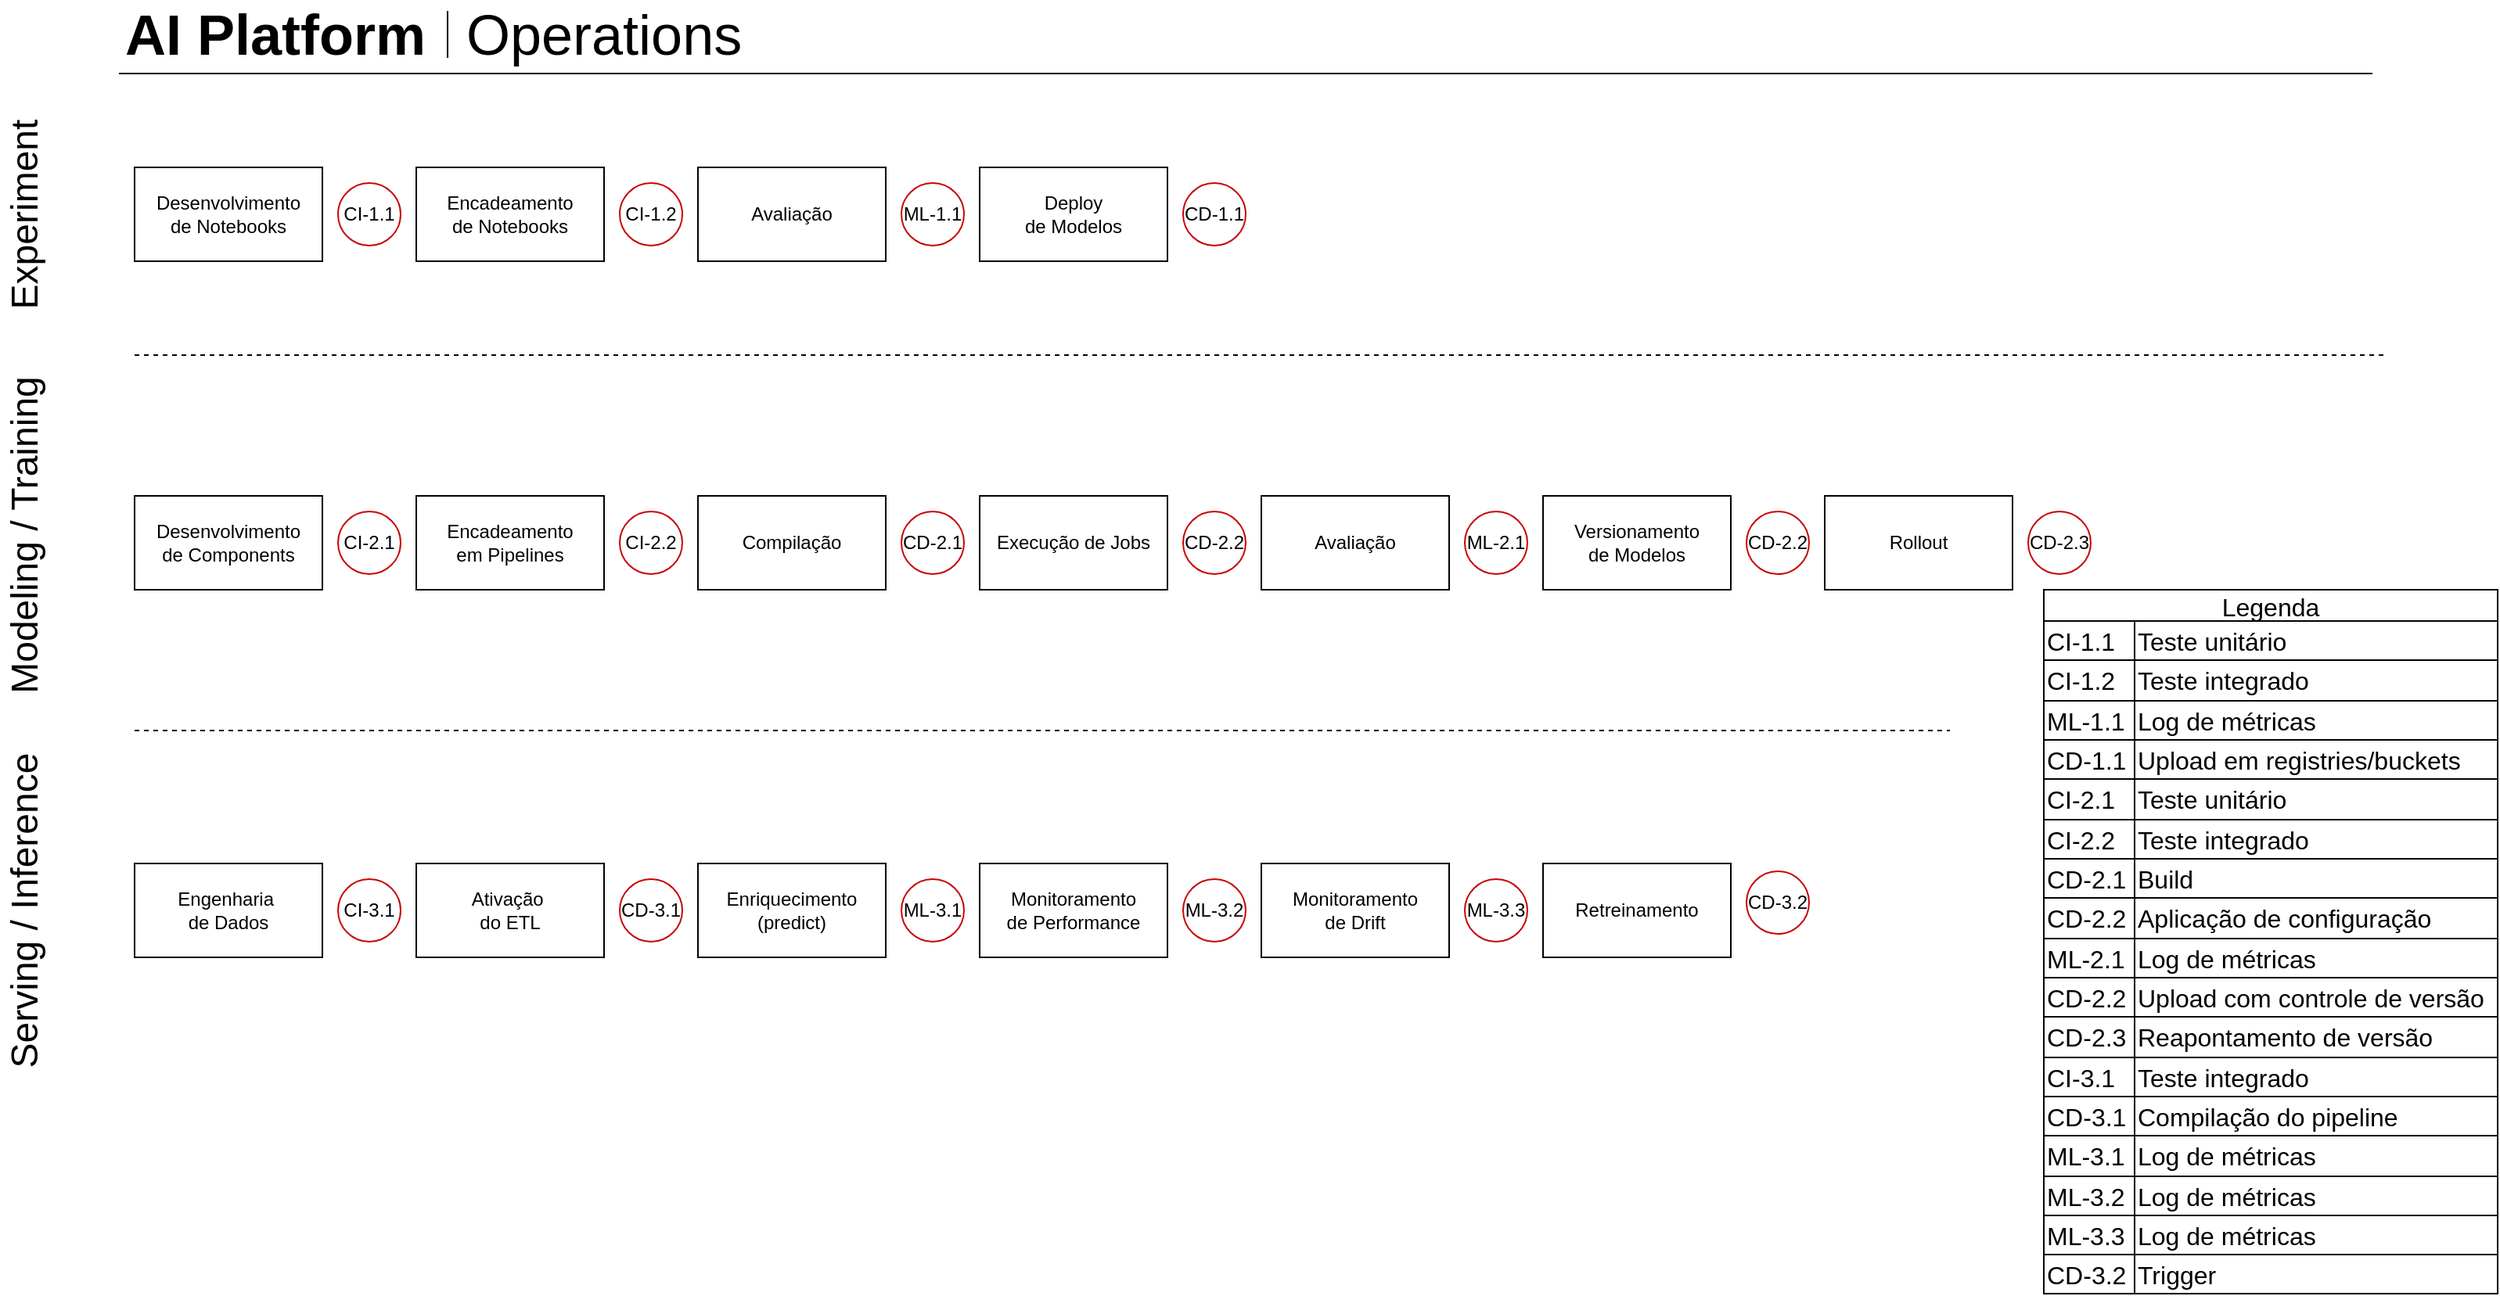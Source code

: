 <mxfile version="25.0.1">
  <diagram name="Page-1" id="199fWJRK1vc3moUDYdQ4">
    <mxGraphModel dx="1671" dy="976" grid="1" gridSize="10" guides="1" tooltips="1" connect="1" arrows="1" fold="1" page="1" pageScale="1" pageWidth="1600" pageHeight="900" math="0" shadow="0">
      <root>
        <mxCell id="0" />
        <mxCell id="1" parent="0" />
        <mxCell id="eyP7jL1zlivogUxFEyrx-1" value="" style="endArrow=none;html=1;rounded=0;" edge="1" parent="1">
          <mxGeometry width="50" height="50" relative="1" as="geometry">
            <mxPoint x="80" y="120" as="sourcePoint" />
            <mxPoint x="1520" y="120" as="targetPoint" />
          </mxGeometry>
        </mxCell>
        <mxCell id="eyP7jL1zlivogUxFEyrx-2" value="AI Platform" style="text;html=1;align=center;verticalAlign=middle;whiteSpace=wrap;rounded=0;fontSize=36;fontStyle=1" vertex="1" parent="1">
          <mxGeometry x="60" y="80" width="240" height="30" as="geometry" />
        </mxCell>
        <mxCell id="eyP7jL1zlivogUxFEyrx-3" value="Operations" style="text;html=1;align=left;verticalAlign=middle;whiteSpace=wrap;rounded=0;fontSize=36;fontStyle=0" vertex="1" parent="1">
          <mxGeometry x="300" y="80" width="240" height="30" as="geometry" />
        </mxCell>
        <mxCell id="eyP7jL1zlivogUxFEyrx-4" value="" style="endArrow=none;html=1;rounded=0;" edge="1" parent="1">
          <mxGeometry width="50" height="50" relative="1" as="geometry">
            <mxPoint x="290" y="80" as="sourcePoint" />
            <mxPoint x="290" y="110" as="targetPoint" />
          </mxGeometry>
        </mxCell>
        <mxCell id="eyP7jL1zlivogUxFEyrx-5" value="Desenvolvimento&lt;div&gt;de Notebooks&lt;/div&gt;" style="rounded=0;whiteSpace=wrap;html=1;" vertex="1" parent="1">
          <mxGeometry x="90" y="180" width="120" height="60" as="geometry" />
        </mxCell>
        <mxCell id="eyP7jL1zlivogUxFEyrx-6" value="Experiment" style="text;html=1;align=center;verticalAlign=middle;whiteSpace=wrap;rounded=0;fontSize=24;fontStyle=0;rotation=-90;" vertex="1" parent="1">
          <mxGeometry x="-100" y="195" width="240" height="30" as="geometry" />
        </mxCell>
        <mxCell id="eyP7jL1zlivogUxFEyrx-7" value="Modeling / Training" style="text;html=1;align=center;verticalAlign=middle;whiteSpace=wrap;rounded=0;fontSize=24;fontStyle=0;rotation=-90;" vertex="1" parent="1">
          <mxGeometry x="-100" y="400" width="240" height="30" as="geometry" />
        </mxCell>
        <mxCell id="eyP7jL1zlivogUxFEyrx-8" value="Serving / Inference" style="text;html=1;align=center;verticalAlign=middle;whiteSpace=wrap;rounded=0;fontSize=24;fontStyle=0;rotation=-90;" vertex="1" parent="1">
          <mxGeometry x="-100" y="640" width="240" height="30" as="geometry" />
        </mxCell>
        <mxCell id="eyP7jL1zlivogUxFEyrx-9" value="" style="endArrow=none;html=1;rounded=0;dashed=1;" edge="1" parent="1">
          <mxGeometry width="50" height="50" relative="1" as="geometry">
            <mxPoint x="90" y="300" as="sourcePoint" />
            <mxPoint x="1530" y="300" as="targetPoint" />
          </mxGeometry>
        </mxCell>
        <mxCell id="eyP7jL1zlivogUxFEyrx-10" value="" style="endArrow=none;html=1;rounded=0;dashed=1;" edge="1" parent="1">
          <mxGeometry width="50" height="50" relative="1" as="geometry">
            <mxPoint x="90" y="540" as="sourcePoint" />
            <mxPoint x="1250" y="540" as="targetPoint" />
          </mxGeometry>
        </mxCell>
        <mxCell id="eyP7jL1zlivogUxFEyrx-11" value="Encadeamento&lt;div&gt;de Notebooks&lt;/div&gt;" style="rounded=0;whiteSpace=wrap;html=1;" vertex="1" parent="1">
          <mxGeometry x="270" y="180" width="120" height="60" as="geometry" />
        </mxCell>
        <mxCell id="eyP7jL1zlivogUxFEyrx-12" value="Avaliação" style="rounded=0;whiteSpace=wrap;html=1;" vertex="1" parent="1">
          <mxGeometry x="450" y="180" width="120" height="60" as="geometry" />
        </mxCell>
        <mxCell id="eyP7jL1zlivogUxFEyrx-13" value="Deploy&lt;div&gt;de Modelos&lt;/div&gt;" style="rounded=0;whiteSpace=wrap;html=1;" vertex="1" parent="1">
          <mxGeometry x="630" y="180" width="120" height="60" as="geometry" />
        </mxCell>
        <mxCell id="eyP7jL1zlivogUxFEyrx-14" value="Desenvolvimento&lt;div&gt;de Components&lt;/div&gt;" style="rounded=0;whiteSpace=wrap;html=1;" vertex="1" parent="1">
          <mxGeometry x="90" y="390" width="120" height="60" as="geometry" />
        </mxCell>
        <mxCell id="eyP7jL1zlivogUxFEyrx-15" value="Encadeamento&lt;div&gt;em Pipelines&lt;/div&gt;" style="rounded=0;whiteSpace=wrap;html=1;" vertex="1" parent="1">
          <mxGeometry x="270" y="390" width="120" height="60" as="geometry" />
        </mxCell>
        <mxCell id="eyP7jL1zlivogUxFEyrx-16" value="Compilação" style="rounded=0;whiteSpace=wrap;html=1;" vertex="1" parent="1">
          <mxGeometry x="450" y="390" width="120" height="60" as="geometry" />
        </mxCell>
        <mxCell id="eyP7jL1zlivogUxFEyrx-17" value="Execução de Jobs" style="rounded=0;whiteSpace=wrap;html=1;" vertex="1" parent="1">
          <mxGeometry x="630" y="390" width="120" height="60" as="geometry" />
        </mxCell>
        <mxCell id="eyP7jL1zlivogUxFEyrx-18" value="Avaliação" style="rounded=0;whiteSpace=wrap;html=1;" vertex="1" parent="1">
          <mxGeometry x="810" y="390" width="120" height="60" as="geometry" />
        </mxCell>
        <mxCell id="eyP7jL1zlivogUxFEyrx-19" value="Versionamento&lt;div&gt;de Modelos&lt;/div&gt;" style="rounded=0;whiteSpace=wrap;html=1;" vertex="1" parent="1">
          <mxGeometry x="990" y="390" width="120" height="60" as="geometry" />
        </mxCell>
        <mxCell id="eyP7jL1zlivogUxFEyrx-20" value="Rollout" style="rounded=0;whiteSpace=wrap;html=1;" vertex="1" parent="1">
          <mxGeometry x="1170" y="390" width="120" height="60" as="geometry" />
        </mxCell>
        <mxCell id="eyP7jL1zlivogUxFEyrx-21" value="Engenharia&amp;nbsp;&lt;div&gt;de Dados&lt;/div&gt;" style="rounded=0;whiteSpace=wrap;html=1;" vertex="1" parent="1">
          <mxGeometry x="90" y="625" width="120" height="60" as="geometry" />
        </mxCell>
        <mxCell id="eyP7jL1zlivogUxFEyrx-22" value="Enriquecimento&lt;br&gt;(predict)" style="rounded=0;whiteSpace=wrap;html=1;" vertex="1" parent="1">
          <mxGeometry x="450" y="625" width="120" height="60" as="geometry" />
        </mxCell>
        <mxCell id="eyP7jL1zlivogUxFEyrx-23" value="Monitoramento&lt;div&gt;de Performance&lt;/div&gt;" style="rounded=0;whiteSpace=wrap;html=1;" vertex="1" parent="1">
          <mxGeometry x="630" y="625" width="120" height="60" as="geometry" />
        </mxCell>
        <mxCell id="eyP7jL1zlivogUxFEyrx-24" value="Monitoramento&lt;div&gt;de Drift&lt;/div&gt;" style="rounded=0;whiteSpace=wrap;html=1;" vertex="1" parent="1">
          <mxGeometry x="810" y="625" width="120" height="60" as="geometry" />
        </mxCell>
        <mxCell id="eyP7jL1zlivogUxFEyrx-25" value="Retreinamento" style="rounded=0;whiteSpace=wrap;html=1;" vertex="1" parent="1">
          <mxGeometry x="990" y="625" width="120" height="60" as="geometry" />
        </mxCell>
        <mxCell id="eyP7jL1zlivogUxFEyrx-26" value="Legenda" style="shape=table;startSize=20;container=1;collapsible=0;childLayout=tableLayout;strokeColor=default;fontSize=16;rowLines=1;" vertex="1" parent="1">
          <mxGeometry x="1310" y="450" width="290" height="450" as="geometry" />
        </mxCell>
        <mxCell id="eyP7jL1zlivogUxFEyrx-99" style="shape=tableRow;horizontal=0;startSize=0;swimlaneHead=0;swimlaneBody=0;strokeColor=inherit;top=0;left=0;bottom=0;right=0;collapsible=0;dropTarget=0;fillColor=none;points=[[0,0.5],[1,0.5]];portConstraint=eastwest;fontSize=16;" vertex="1" parent="eyP7jL1zlivogUxFEyrx-26">
          <mxGeometry y="20" width="290" height="25" as="geometry" />
        </mxCell>
        <mxCell id="eyP7jL1zlivogUxFEyrx-100" value="CI-1.1" style="shape=partialRectangle;html=1;whiteSpace=wrap;connectable=0;strokeColor=inherit;overflow=hidden;fillColor=none;top=0;left=0;bottom=0;right=0;pointerEvents=1;fontSize=16;align=left;" vertex="1" parent="eyP7jL1zlivogUxFEyrx-99">
          <mxGeometry width="58" height="25" as="geometry">
            <mxRectangle width="58" height="25" as="alternateBounds" />
          </mxGeometry>
        </mxCell>
        <mxCell id="eyP7jL1zlivogUxFEyrx-101" value="Teste unitário" style="shape=partialRectangle;html=1;whiteSpace=wrap;connectable=0;strokeColor=inherit;overflow=hidden;fillColor=none;top=0;left=0;bottom=0;right=0;pointerEvents=1;fontSize=16;align=left;" vertex="1" parent="eyP7jL1zlivogUxFEyrx-99">
          <mxGeometry x="58" width="232" height="25" as="geometry">
            <mxRectangle width="232" height="25" as="alternateBounds" />
          </mxGeometry>
        </mxCell>
        <mxCell id="eyP7jL1zlivogUxFEyrx-96" style="shape=tableRow;horizontal=0;startSize=0;swimlaneHead=0;swimlaneBody=0;strokeColor=inherit;top=0;left=0;bottom=0;right=0;collapsible=0;dropTarget=0;fillColor=none;points=[[0,0.5],[1,0.5]];portConstraint=eastwest;fontSize=16;" vertex="1" parent="eyP7jL1zlivogUxFEyrx-26">
          <mxGeometry y="45" width="290" height="26" as="geometry" />
        </mxCell>
        <mxCell id="eyP7jL1zlivogUxFEyrx-97" value="CI-1.2" style="shape=partialRectangle;html=1;whiteSpace=wrap;connectable=0;strokeColor=inherit;overflow=hidden;fillColor=none;top=0;left=0;bottom=0;right=0;pointerEvents=1;fontSize=16;align=left;" vertex="1" parent="eyP7jL1zlivogUxFEyrx-96">
          <mxGeometry width="58" height="26" as="geometry">
            <mxRectangle width="58" height="26" as="alternateBounds" />
          </mxGeometry>
        </mxCell>
        <mxCell id="eyP7jL1zlivogUxFEyrx-98" value="Teste integrado" style="shape=partialRectangle;html=1;whiteSpace=wrap;connectable=0;strokeColor=inherit;overflow=hidden;fillColor=none;top=0;left=0;bottom=0;right=0;pointerEvents=1;fontSize=16;align=left;" vertex="1" parent="eyP7jL1zlivogUxFEyrx-96">
          <mxGeometry x="58" width="232" height="26" as="geometry">
            <mxRectangle width="232" height="26" as="alternateBounds" />
          </mxGeometry>
        </mxCell>
        <mxCell id="eyP7jL1zlivogUxFEyrx-93" style="shape=tableRow;horizontal=0;startSize=0;swimlaneHead=0;swimlaneBody=0;strokeColor=inherit;top=0;left=0;bottom=0;right=0;collapsible=0;dropTarget=0;fillColor=none;points=[[0,0.5],[1,0.5]];portConstraint=eastwest;fontSize=16;" vertex="1" parent="eyP7jL1zlivogUxFEyrx-26">
          <mxGeometry y="71" width="290" height="25" as="geometry" />
        </mxCell>
        <mxCell id="eyP7jL1zlivogUxFEyrx-94" value="ML-1.1" style="shape=partialRectangle;html=1;whiteSpace=wrap;connectable=0;strokeColor=inherit;overflow=hidden;fillColor=none;top=0;left=0;bottom=0;right=0;pointerEvents=1;fontSize=16;align=left;" vertex="1" parent="eyP7jL1zlivogUxFEyrx-93">
          <mxGeometry width="58" height="25" as="geometry">
            <mxRectangle width="58" height="25" as="alternateBounds" />
          </mxGeometry>
        </mxCell>
        <mxCell id="eyP7jL1zlivogUxFEyrx-95" value="Log de métricas" style="shape=partialRectangle;html=1;whiteSpace=wrap;connectable=0;strokeColor=inherit;overflow=hidden;fillColor=none;top=0;left=0;bottom=0;right=0;pointerEvents=1;fontSize=16;align=left;" vertex="1" parent="eyP7jL1zlivogUxFEyrx-93">
          <mxGeometry x="58" width="232" height="25" as="geometry">
            <mxRectangle width="232" height="25" as="alternateBounds" />
          </mxGeometry>
        </mxCell>
        <mxCell id="eyP7jL1zlivogUxFEyrx-90" style="shape=tableRow;horizontal=0;startSize=0;swimlaneHead=0;swimlaneBody=0;strokeColor=inherit;top=0;left=0;bottom=0;right=0;collapsible=0;dropTarget=0;fillColor=none;points=[[0,0.5],[1,0.5]];portConstraint=eastwest;fontSize=16;" vertex="1" parent="eyP7jL1zlivogUxFEyrx-26">
          <mxGeometry y="96" width="290" height="25" as="geometry" />
        </mxCell>
        <mxCell id="eyP7jL1zlivogUxFEyrx-91" value="CD-1.1" style="shape=partialRectangle;html=1;whiteSpace=wrap;connectable=0;strokeColor=inherit;overflow=hidden;fillColor=none;top=0;left=0;bottom=0;right=0;pointerEvents=1;fontSize=16;align=left;" vertex="1" parent="eyP7jL1zlivogUxFEyrx-90">
          <mxGeometry width="58" height="25" as="geometry">
            <mxRectangle width="58" height="25" as="alternateBounds" />
          </mxGeometry>
        </mxCell>
        <mxCell id="eyP7jL1zlivogUxFEyrx-92" value="Upload em registries/buckets" style="shape=partialRectangle;html=1;whiteSpace=wrap;connectable=0;strokeColor=inherit;overflow=hidden;fillColor=none;top=0;left=0;bottom=0;right=0;pointerEvents=1;fontSize=16;align=left;" vertex="1" parent="eyP7jL1zlivogUxFEyrx-90">
          <mxGeometry x="58" width="232" height="25" as="geometry">
            <mxRectangle width="232" height="25" as="alternateBounds" />
          </mxGeometry>
        </mxCell>
        <mxCell id="eyP7jL1zlivogUxFEyrx-87" style="shape=tableRow;horizontal=0;startSize=0;swimlaneHead=0;swimlaneBody=0;strokeColor=inherit;top=0;left=0;bottom=0;right=0;collapsible=0;dropTarget=0;fillColor=none;points=[[0,0.5],[1,0.5]];portConstraint=eastwest;fontSize=16;" vertex="1" parent="eyP7jL1zlivogUxFEyrx-26">
          <mxGeometry y="121" width="290" height="26" as="geometry" />
        </mxCell>
        <mxCell id="eyP7jL1zlivogUxFEyrx-88" value="CI-2.1" style="shape=partialRectangle;html=1;whiteSpace=wrap;connectable=0;strokeColor=inherit;overflow=hidden;fillColor=none;top=0;left=0;bottom=0;right=0;pointerEvents=1;fontSize=16;align=left;" vertex="1" parent="eyP7jL1zlivogUxFEyrx-87">
          <mxGeometry width="58" height="26" as="geometry">
            <mxRectangle width="58" height="26" as="alternateBounds" />
          </mxGeometry>
        </mxCell>
        <mxCell id="eyP7jL1zlivogUxFEyrx-89" value="Teste unitário" style="shape=partialRectangle;html=1;whiteSpace=wrap;connectable=0;strokeColor=inherit;overflow=hidden;fillColor=none;top=0;left=0;bottom=0;right=0;pointerEvents=1;fontSize=16;align=left;" vertex="1" parent="eyP7jL1zlivogUxFEyrx-87">
          <mxGeometry x="58" width="232" height="26" as="geometry">
            <mxRectangle width="232" height="26" as="alternateBounds" />
          </mxGeometry>
        </mxCell>
        <mxCell id="eyP7jL1zlivogUxFEyrx-84" style="shape=tableRow;horizontal=0;startSize=0;swimlaneHead=0;swimlaneBody=0;strokeColor=inherit;top=0;left=0;bottom=0;right=0;collapsible=0;dropTarget=0;fillColor=none;points=[[0,0.5],[1,0.5]];portConstraint=eastwest;fontSize=16;" vertex="1" parent="eyP7jL1zlivogUxFEyrx-26">
          <mxGeometry y="147" width="290" height="25" as="geometry" />
        </mxCell>
        <mxCell id="eyP7jL1zlivogUxFEyrx-85" value="CI-2.2" style="shape=partialRectangle;html=1;whiteSpace=wrap;connectable=0;strokeColor=inherit;overflow=hidden;fillColor=none;top=0;left=0;bottom=0;right=0;pointerEvents=1;fontSize=16;align=left;" vertex="1" parent="eyP7jL1zlivogUxFEyrx-84">
          <mxGeometry width="58" height="25" as="geometry">
            <mxRectangle width="58" height="25" as="alternateBounds" />
          </mxGeometry>
        </mxCell>
        <mxCell id="eyP7jL1zlivogUxFEyrx-86" value="Teste integrado" style="shape=partialRectangle;html=1;whiteSpace=wrap;connectable=0;strokeColor=inherit;overflow=hidden;fillColor=none;top=0;left=0;bottom=0;right=0;pointerEvents=1;fontSize=16;align=left;" vertex="1" parent="eyP7jL1zlivogUxFEyrx-84">
          <mxGeometry x="58" width="232" height="25" as="geometry">
            <mxRectangle width="232" height="25" as="alternateBounds" />
          </mxGeometry>
        </mxCell>
        <mxCell id="eyP7jL1zlivogUxFEyrx-81" style="shape=tableRow;horizontal=0;startSize=0;swimlaneHead=0;swimlaneBody=0;strokeColor=inherit;top=0;left=0;bottom=0;right=0;collapsible=0;dropTarget=0;fillColor=none;points=[[0,0.5],[1,0.5]];portConstraint=eastwest;fontSize=16;" vertex="1" parent="eyP7jL1zlivogUxFEyrx-26">
          <mxGeometry y="172" width="290" height="25" as="geometry" />
        </mxCell>
        <mxCell id="eyP7jL1zlivogUxFEyrx-82" value="CD-2.1" style="shape=partialRectangle;html=1;whiteSpace=wrap;connectable=0;strokeColor=inherit;overflow=hidden;fillColor=none;top=0;left=0;bottom=0;right=0;pointerEvents=1;fontSize=16;align=left;" vertex="1" parent="eyP7jL1zlivogUxFEyrx-81">
          <mxGeometry width="58" height="25" as="geometry">
            <mxRectangle width="58" height="25" as="alternateBounds" />
          </mxGeometry>
        </mxCell>
        <mxCell id="eyP7jL1zlivogUxFEyrx-83" value="Build" style="shape=partialRectangle;html=1;whiteSpace=wrap;connectable=0;strokeColor=inherit;overflow=hidden;fillColor=none;top=0;left=0;bottom=0;right=0;pointerEvents=1;fontSize=16;align=left;" vertex="1" parent="eyP7jL1zlivogUxFEyrx-81">
          <mxGeometry x="58" width="232" height="25" as="geometry">
            <mxRectangle width="232" height="25" as="alternateBounds" />
          </mxGeometry>
        </mxCell>
        <mxCell id="eyP7jL1zlivogUxFEyrx-78" style="shape=tableRow;horizontal=0;startSize=0;swimlaneHead=0;swimlaneBody=0;strokeColor=inherit;top=0;left=0;bottom=0;right=0;collapsible=0;dropTarget=0;fillColor=none;points=[[0,0.5],[1,0.5]];portConstraint=eastwest;fontSize=16;" vertex="1" parent="eyP7jL1zlivogUxFEyrx-26">
          <mxGeometry y="197" width="290" height="26" as="geometry" />
        </mxCell>
        <mxCell id="eyP7jL1zlivogUxFEyrx-79" value="CD-2.2" style="shape=partialRectangle;html=1;whiteSpace=wrap;connectable=0;strokeColor=inherit;overflow=hidden;fillColor=none;top=0;left=0;bottom=0;right=0;pointerEvents=1;fontSize=16;align=left;" vertex="1" parent="eyP7jL1zlivogUxFEyrx-78">
          <mxGeometry width="58" height="26" as="geometry">
            <mxRectangle width="58" height="26" as="alternateBounds" />
          </mxGeometry>
        </mxCell>
        <mxCell id="eyP7jL1zlivogUxFEyrx-80" value="Aplicação de configuração" style="shape=partialRectangle;html=1;whiteSpace=wrap;connectable=0;strokeColor=inherit;overflow=hidden;fillColor=none;top=0;left=0;bottom=0;right=0;pointerEvents=1;fontSize=16;align=left;" vertex="1" parent="eyP7jL1zlivogUxFEyrx-78">
          <mxGeometry x="58" width="232" height="26" as="geometry">
            <mxRectangle width="232" height="26" as="alternateBounds" />
          </mxGeometry>
        </mxCell>
        <mxCell id="eyP7jL1zlivogUxFEyrx-75" style="shape=tableRow;horizontal=0;startSize=0;swimlaneHead=0;swimlaneBody=0;strokeColor=inherit;top=0;left=0;bottom=0;right=0;collapsible=0;dropTarget=0;fillColor=none;points=[[0,0.5],[1,0.5]];portConstraint=eastwest;fontSize=16;" vertex="1" parent="eyP7jL1zlivogUxFEyrx-26">
          <mxGeometry y="223" width="290" height="25" as="geometry" />
        </mxCell>
        <mxCell id="eyP7jL1zlivogUxFEyrx-76" value="ML-2.1" style="shape=partialRectangle;html=1;whiteSpace=wrap;connectable=0;strokeColor=inherit;overflow=hidden;fillColor=none;top=0;left=0;bottom=0;right=0;pointerEvents=1;fontSize=16;align=left;" vertex="1" parent="eyP7jL1zlivogUxFEyrx-75">
          <mxGeometry width="58" height="25" as="geometry">
            <mxRectangle width="58" height="25" as="alternateBounds" />
          </mxGeometry>
        </mxCell>
        <mxCell id="eyP7jL1zlivogUxFEyrx-77" value="Log de métricas" style="shape=partialRectangle;html=1;whiteSpace=wrap;connectable=0;strokeColor=inherit;overflow=hidden;fillColor=none;top=0;left=0;bottom=0;right=0;pointerEvents=1;fontSize=16;align=left;" vertex="1" parent="eyP7jL1zlivogUxFEyrx-75">
          <mxGeometry x="58" width="232" height="25" as="geometry">
            <mxRectangle width="232" height="25" as="alternateBounds" />
          </mxGeometry>
        </mxCell>
        <mxCell id="eyP7jL1zlivogUxFEyrx-72" style="shape=tableRow;horizontal=0;startSize=0;swimlaneHead=0;swimlaneBody=0;strokeColor=inherit;top=0;left=0;bottom=0;right=0;collapsible=0;dropTarget=0;fillColor=none;points=[[0,0.5],[1,0.5]];portConstraint=eastwest;fontSize=16;" vertex="1" parent="eyP7jL1zlivogUxFEyrx-26">
          <mxGeometry y="248" width="290" height="25" as="geometry" />
        </mxCell>
        <mxCell id="eyP7jL1zlivogUxFEyrx-73" value="CD-2.2" style="shape=partialRectangle;html=1;whiteSpace=wrap;connectable=0;strokeColor=inherit;overflow=hidden;fillColor=none;top=0;left=0;bottom=0;right=0;pointerEvents=1;fontSize=16;align=left;" vertex="1" parent="eyP7jL1zlivogUxFEyrx-72">
          <mxGeometry width="58" height="25" as="geometry">
            <mxRectangle width="58" height="25" as="alternateBounds" />
          </mxGeometry>
        </mxCell>
        <mxCell id="eyP7jL1zlivogUxFEyrx-74" value="Upload com controle de versão" style="shape=partialRectangle;html=1;whiteSpace=wrap;connectable=0;strokeColor=inherit;overflow=hidden;fillColor=none;top=0;left=0;bottom=0;right=0;pointerEvents=1;fontSize=16;align=left;" vertex="1" parent="eyP7jL1zlivogUxFEyrx-72">
          <mxGeometry x="58" width="232" height="25" as="geometry">
            <mxRectangle width="232" height="25" as="alternateBounds" />
          </mxGeometry>
        </mxCell>
        <mxCell id="eyP7jL1zlivogUxFEyrx-69" style="shape=tableRow;horizontal=0;startSize=0;swimlaneHead=0;swimlaneBody=0;strokeColor=inherit;top=0;left=0;bottom=0;right=0;collapsible=0;dropTarget=0;fillColor=none;points=[[0,0.5],[1,0.5]];portConstraint=eastwest;fontSize=16;" vertex="1" parent="eyP7jL1zlivogUxFEyrx-26">
          <mxGeometry y="273" width="290" height="26" as="geometry" />
        </mxCell>
        <mxCell id="eyP7jL1zlivogUxFEyrx-70" value="CD-2.3" style="shape=partialRectangle;html=1;whiteSpace=wrap;connectable=0;strokeColor=inherit;overflow=hidden;fillColor=none;top=0;left=0;bottom=0;right=0;pointerEvents=1;fontSize=16;align=left;" vertex="1" parent="eyP7jL1zlivogUxFEyrx-69">
          <mxGeometry width="58" height="26" as="geometry">
            <mxRectangle width="58" height="26" as="alternateBounds" />
          </mxGeometry>
        </mxCell>
        <mxCell id="eyP7jL1zlivogUxFEyrx-71" value="Reapontamento de versão" style="shape=partialRectangle;html=1;whiteSpace=wrap;connectable=0;strokeColor=inherit;overflow=hidden;fillColor=none;top=0;left=0;bottom=0;right=0;pointerEvents=1;fontSize=16;align=left;" vertex="1" parent="eyP7jL1zlivogUxFEyrx-69">
          <mxGeometry x="58" width="232" height="26" as="geometry">
            <mxRectangle width="232" height="26" as="alternateBounds" />
          </mxGeometry>
        </mxCell>
        <mxCell id="eyP7jL1zlivogUxFEyrx-66" style="shape=tableRow;horizontal=0;startSize=0;swimlaneHead=0;swimlaneBody=0;strokeColor=inherit;top=0;left=0;bottom=0;right=0;collapsible=0;dropTarget=0;fillColor=none;points=[[0,0.5],[1,0.5]];portConstraint=eastwest;fontSize=16;" vertex="1" parent="eyP7jL1zlivogUxFEyrx-26">
          <mxGeometry y="299" width="290" height="25" as="geometry" />
        </mxCell>
        <mxCell id="eyP7jL1zlivogUxFEyrx-67" value="CI-3.1" style="shape=partialRectangle;html=1;whiteSpace=wrap;connectable=0;strokeColor=inherit;overflow=hidden;fillColor=none;top=0;left=0;bottom=0;right=0;pointerEvents=1;fontSize=16;align=left;" vertex="1" parent="eyP7jL1zlivogUxFEyrx-66">
          <mxGeometry width="58" height="25" as="geometry">
            <mxRectangle width="58" height="25" as="alternateBounds" />
          </mxGeometry>
        </mxCell>
        <mxCell id="eyP7jL1zlivogUxFEyrx-68" value="Teste integrado" style="shape=partialRectangle;html=1;whiteSpace=wrap;connectable=0;strokeColor=inherit;overflow=hidden;fillColor=none;top=0;left=0;bottom=0;right=0;pointerEvents=1;fontSize=16;align=left;" vertex="1" parent="eyP7jL1zlivogUxFEyrx-66">
          <mxGeometry x="58" width="232" height="25" as="geometry">
            <mxRectangle width="232" height="25" as="alternateBounds" />
          </mxGeometry>
        </mxCell>
        <mxCell id="eyP7jL1zlivogUxFEyrx-27" value="" style="shape=tableRow;horizontal=0;startSize=0;swimlaneHead=0;swimlaneBody=0;strokeColor=inherit;top=0;left=0;bottom=0;right=0;collapsible=0;dropTarget=0;fillColor=none;points=[[0,0.5],[1,0.5]];portConstraint=eastwest;fontSize=16;" vertex="1" parent="eyP7jL1zlivogUxFEyrx-26">
          <mxGeometry y="324" width="290" height="25" as="geometry" />
        </mxCell>
        <mxCell id="eyP7jL1zlivogUxFEyrx-28" value="CD-3.1" style="shape=partialRectangle;html=1;whiteSpace=wrap;connectable=0;strokeColor=inherit;overflow=hidden;fillColor=none;top=0;left=0;bottom=0;right=0;pointerEvents=1;fontSize=16;align=left;" vertex="1" parent="eyP7jL1zlivogUxFEyrx-27">
          <mxGeometry width="58" height="25" as="geometry">
            <mxRectangle width="58" height="25" as="alternateBounds" />
          </mxGeometry>
        </mxCell>
        <mxCell id="eyP7jL1zlivogUxFEyrx-29" value="Compilação do pipeline" style="shape=partialRectangle;html=1;whiteSpace=wrap;connectable=0;strokeColor=inherit;overflow=hidden;fillColor=none;top=0;left=0;bottom=0;right=0;pointerEvents=1;fontSize=16;align=left;" vertex="1" parent="eyP7jL1zlivogUxFEyrx-27">
          <mxGeometry x="58" width="232" height="25" as="geometry">
            <mxRectangle width="232" height="25" as="alternateBounds" />
          </mxGeometry>
        </mxCell>
        <mxCell id="eyP7jL1zlivogUxFEyrx-31" value="" style="shape=tableRow;horizontal=0;startSize=0;swimlaneHead=0;swimlaneBody=0;strokeColor=inherit;top=0;left=0;bottom=0;right=0;collapsible=0;dropTarget=0;fillColor=none;points=[[0,0.5],[1,0.5]];portConstraint=eastwest;fontSize=16;" vertex="1" parent="eyP7jL1zlivogUxFEyrx-26">
          <mxGeometry y="349" width="290" height="26" as="geometry" />
        </mxCell>
        <mxCell id="eyP7jL1zlivogUxFEyrx-32" value="ML-3.1" style="shape=partialRectangle;html=1;whiteSpace=wrap;connectable=0;strokeColor=inherit;overflow=hidden;fillColor=none;top=0;left=0;bottom=0;right=0;pointerEvents=1;fontSize=16;align=left;" vertex="1" parent="eyP7jL1zlivogUxFEyrx-31">
          <mxGeometry width="58" height="26" as="geometry">
            <mxRectangle width="58" height="26" as="alternateBounds" />
          </mxGeometry>
        </mxCell>
        <mxCell id="eyP7jL1zlivogUxFEyrx-33" value="Log de métricas" style="shape=partialRectangle;html=1;whiteSpace=wrap;connectable=0;strokeColor=inherit;overflow=hidden;fillColor=none;top=0;left=0;bottom=0;right=0;pointerEvents=1;fontSize=16;align=left;" vertex="1" parent="eyP7jL1zlivogUxFEyrx-31">
          <mxGeometry x="58" width="232" height="26" as="geometry">
            <mxRectangle width="232" height="26" as="alternateBounds" />
          </mxGeometry>
        </mxCell>
        <mxCell id="eyP7jL1zlivogUxFEyrx-35" value="" style="shape=tableRow;horizontal=0;startSize=0;swimlaneHead=0;swimlaneBody=0;strokeColor=inherit;top=0;left=0;bottom=0;right=0;collapsible=0;dropTarget=0;fillColor=none;points=[[0,0.5],[1,0.5]];portConstraint=eastwest;fontSize=16;" vertex="1" parent="eyP7jL1zlivogUxFEyrx-26">
          <mxGeometry y="375" width="290" height="25" as="geometry" />
        </mxCell>
        <mxCell id="eyP7jL1zlivogUxFEyrx-36" value="ML-3.2" style="shape=partialRectangle;html=1;whiteSpace=wrap;connectable=0;strokeColor=inherit;overflow=hidden;fillColor=none;top=0;left=0;bottom=0;right=0;pointerEvents=1;fontSize=16;align=left;" vertex="1" parent="eyP7jL1zlivogUxFEyrx-35">
          <mxGeometry width="58" height="25" as="geometry">
            <mxRectangle width="58" height="25" as="alternateBounds" />
          </mxGeometry>
        </mxCell>
        <mxCell id="eyP7jL1zlivogUxFEyrx-37" value="Log de métricas" style="shape=partialRectangle;html=1;whiteSpace=wrap;connectable=0;strokeColor=inherit;overflow=hidden;fillColor=none;top=0;left=0;bottom=0;right=0;pointerEvents=1;fontSize=16;align=left;" vertex="1" parent="eyP7jL1zlivogUxFEyrx-35">
          <mxGeometry x="58" width="232" height="25" as="geometry">
            <mxRectangle width="232" height="25" as="alternateBounds" />
          </mxGeometry>
        </mxCell>
        <mxCell id="eyP7jL1zlivogUxFEyrx-102" style="shape=tableRow;horizontal=0;startSize=0;swimlaneHead=0;swimlaneBody=0;strokeColor=inherit;top=0;left=0;bottom=0;right=0;collapsible=0;dropTarget=0;fillColor=none;points=[[0,0.5],[1,0.5]];portConstraint=eastwest;fontSize=16;" vertex="1" parent="eyP7jL1zlivogUxFEyrx-26">
          <mxGeometry y="400" width="290" height="25" as="geometry" />
        </mxCell>
        <mxCell id="eyP7jL1zlivogUxFEyrx-103" value="ML-3.3" style="shape=partialRectangle;html=1;whiteSpace=wrap;connectable=0;strokeColor=inherit;overflow=hidden;fillColor=none;top=0;left=0;bottom=0;right=0;pointerEvents=1;fontSize=16;align=left;" vertex="1" parent="eyP7jL1zlivogUxFEyrx-102">
          <mxGeometry width="58" height="25" as="geometry">
            <mxRectangle width="58" height="25" as="alternateBounds" />
          </mxGeometry>
        </mxCell>
        <mxCell id="eyP7jL1zlivogUxFEyrx-104" value="Log de métricas" style="shape=partialRectangle;html=1;whiteSpace=wrap;connectable=0;strokeColor=inherit;overflow=hidden;fillColor=none;top=0;left=0;bottom=0;right=0;pointerEvents=1;fontSize=16;align=left;" vertex="1" parent="eyP7jL1zlivogUxFEyrx-102">
          <mxGeometry x="58" width="232" height="25" as="geometry">
            <mxRectangle width="232" height="25" as="alternateBounds" />
          </mxGeometry>
        </mxCell>
        <mxCell id="eyP7jL1zlivogUxFEyrx-105" style="shape=tableRow;horizontal=0;startSize=0;swimlaneHead=0;swimlaneBody=0;strokeColor=inherit;top=0;left=0;bottom=0;right=0;collapsible=0;dropTarget=0;fillColor=none;points=[[0,0.5],[1,0.5]];portConstraint=eastwest;fontSize=16;" vertex="1" parent="eyP7jL1zlivogUxFEyrx-26">
          <mxGeometry y="425" width="290" height="25" as="geometry" />
        </mxCell>
        <mxCell id="eyP7jL1zlivogUxFEyrx-106" value="CD-3.2" style="shape=partialRectangle;html=1;whiteSpace=wrap;connectable=0;strokeColor=inherit;overflow=hidden;fillColor=none;top=0;left=0;bottom=0;right=0;pointerEvents=1;fontSize=16;align=left;" vertex="1" parent="eyP7jL1zlivogUxFEyrx-105">
          <mxGeometry width="58" height="25" as="geometry">
            <mxRectangle width="58" height="25" as="alternateBounds" />
          </mxGeometry>
        </mxCell>
        <mxCell id="eyP7jL1zlivogUxFEyrx-107" value="Trigger" style="shape=partialRectangle;html=1;whiteSpace=wrap;connectable=0;strokeColor=inherit;overflow=hidden;fillColor=none;top=0;left=0;bottom=0;right=0;pointerEvents=1;fontSize=16;align=left;" vertex="1" parent="eyP7jL1zlivogUxFEyrx-105">
          <mxGeometry x="58" width="232" height="25" as="geometry">
            <mxRectangle width="232" height="25" as="alternateBounds" />
          </mxGeometry>
        </mxCell>
        <mxCell id="eyP7jL1zlivogUxFEyrx-40" value="CI-1.1" style="ellipse;whiteSpace=wrap;html=1;aspect=fixed;strokeColor=#c80404;" vertex="1" parent="1">
          <mxGeometry x="220" y="190" width="40" height="40" as="geometry" />
        </mxCell>
        <mxCell id="eyP7jL1zlivogUxFEyrx-42" value="CI-1.2" style="ellipse;whiteSpace=wrap;html=1;aspect=fixed;strokeColor=#c80404;" vertex="1" parent="1">
          <mxGeometry x="400" y="190" width="40" height="40" as="geometry" />
        </mxCell>
        <mxCell id="eyP7jL1zlivogUxFEyrx-43" value="ML-1.1" style="ellipse;whiteSpace=wrap;html=1;aspect=fixed;strokeColor=#c80404;" vertex="1" parent="1">
          <mxGeometry x="580" y="190" width="40" height="40" as="geometry" />
        </mxCell>
        <mxCell id="eyP7jL1zlivogUxFEyrx-44" value="CD-2.2" style="ellipse;whiteSpace=wrap;html=1;aspect=fixed;strokeColor=#c80404;" vertex="1" parent="1">
          <mxGeometry x="760" y="400" width="40" height="40" as="geometry" />
        </mxCell>
        <mxCell id="eyP7jL1zlivogUxFEyrx-45" value="ML-2.1" style="ellipse;whiteSpace=wrap;html=1;aspect=fixed;strokeColor=#c80404;" vertex="1" parent="1">
          <mxGeometry x="940" y="400" width="40" height="40" as="geometry" />
        </mxCell>
        <mxCell id="eyP7jL1zlivogUxFEyrx-46" value="CD-2.2" style="ellipse;whiteSpace=wrap;html=1;aspect=fixed;strokeColor=#c80404;" vertex="1" parent="1">
          <mxGeometry x="1120" y="400" width="40" height="40" as="geometry" />
        </mxCell>
        <mxCell id="eyP7jL1zlivogUxFEyrx-47" value="CI-2.1" style="ellipse;whiteSpace=wrap;html=1;aspect=fixed;strokeColor=#c80404;" vertex="1" parent="1">
          <mxGeometry x="220" y="400" width="40" height="40" as="geometry" />
        </mxCell>
        <mxCell id="eyP7jL1zlivogUxFEyrx-48" value="CI-2.2" style="ellipse;whiteSpace=wrap;html=1;aspect=fixed;strokeColor=#c80404;" vertex="1" parent="1">
          <mxGeometry x="400" y="400" width="40" height="40" as="geometry" />
        </mxCell>
        <mxCell id="eyP7jL1zlivogUxFEyrx-49" value="CD-2.1" style="ellipse;whiteSpace=wrap;html=1;aspect=fixed;strokeColor=#c80404;" vertex="1" parent="1">
          <mxGeometry x="580" y="400" width="40" height="40" as="geometry" />
        </mxCell>
        <mxCell id="eyP7jL1zlivogUxFEyrx-50" value="ML-3.3" style="ellipse;whiteSpace=wrap;html=1;aspect=fixed;strokeColor=#c80404;" vertex="1" parent="1">
          <mxGeometry x="940" y="635" width="40" height="40" as="geometry" />
        </mxCell>
        <mxCell id="eyP7jL1zlivogUxFEyrx-51" value="CI-3.1" style="ellipse;whiteSpace=wrap;html=1;aspect=fixed;strokeColor=#c80404;" vertex="1" parent="1">
          <mxGeometry x="220" y="635" width="40" height="40" as="geometry" />
        </mxCell>
        <mxCell id="eyP7jL1zlivogUxFEyrx-52" value="ML-3.1" style="ellipse;whiteSpace=wrap;html=1;aspect=fixed;strokeColor=#c80404;" vertex="1" parent="1">
          <mxGeometry x="580" y="635" width="40" height="40" as="geometry" />
        </mxCell>
        <mxCell id="eyP7jL1zlivogUxFEyrx-53" value="ML-3.2" style="ellipse;whiteSpace=wrap;html=1;aspect=fixed;strokeColor=#c80404;" vertex="1" parent="1">
          <mxGeometry x="760" y="635" width="40" height="40" as="geometry" />
        </mxCell>
        <mxCell id="eyP7jL1zlivogUxFEyrx-54" value="CD-1.1" style="ellipse;whiteSpace=wrap;html=1;aspect=fixed;strokeColor=#c80404;" vertex="1" parent="1">
          <mxGeometry x="760" y="190" width="40" height="40" as="geometry" />
        </mxCell>
        <mxCell id="eyP7jL1zlivogUxFEyrx-56" value="CD-2.3" style="ellipse;whiteSpace=wrap;html=1;aspect=fixed;strokeColor=#c80404;" vertex="1" parent="1">
          <mxGeometry x="1300" y="400" width="40" height="40" as="geometry" />
        </mxCell>
        <mxCell id="eyP7jL1zlivogUxFEyrx-57" value="Ativação&amp;nbsp;&lt;div&gt;do ETL&lt;/div&gt;" style="rounded=0;whiteSpace=wrap;html=1;" vertex="1" parent="1">
          <mxGeometry x="270" y="625" width="120" height="60" as="geometry" />
        </mxCell>
        <mxCell id="eyP7jL1zlivogUxFEyrx-58" value="CD-3.1" style="ellipse;whiteSpace=wrap;html=1;aspect=fixed;strokeColor=#c80404;" vertex="1" parent="1">
          <mxGeometry x="400" y="635" width="40" height="40" as="geometry" />
        </mxCell>
        <mxCell id="eyP7jL1zlivogUxFEyrx-59" value="CD-3.2" style="ellipse;whiteSpace=wrap;html=1;aspect=fixed;strokeColor=#c80404;" vertex="1" parent="1">
          <mxGeometry x="1120" y="630" width="40" height="40" as="geometry" />
        </mxCell>
      </root>
    </mxGraphModel>
  </diagram>
</mxfile>
